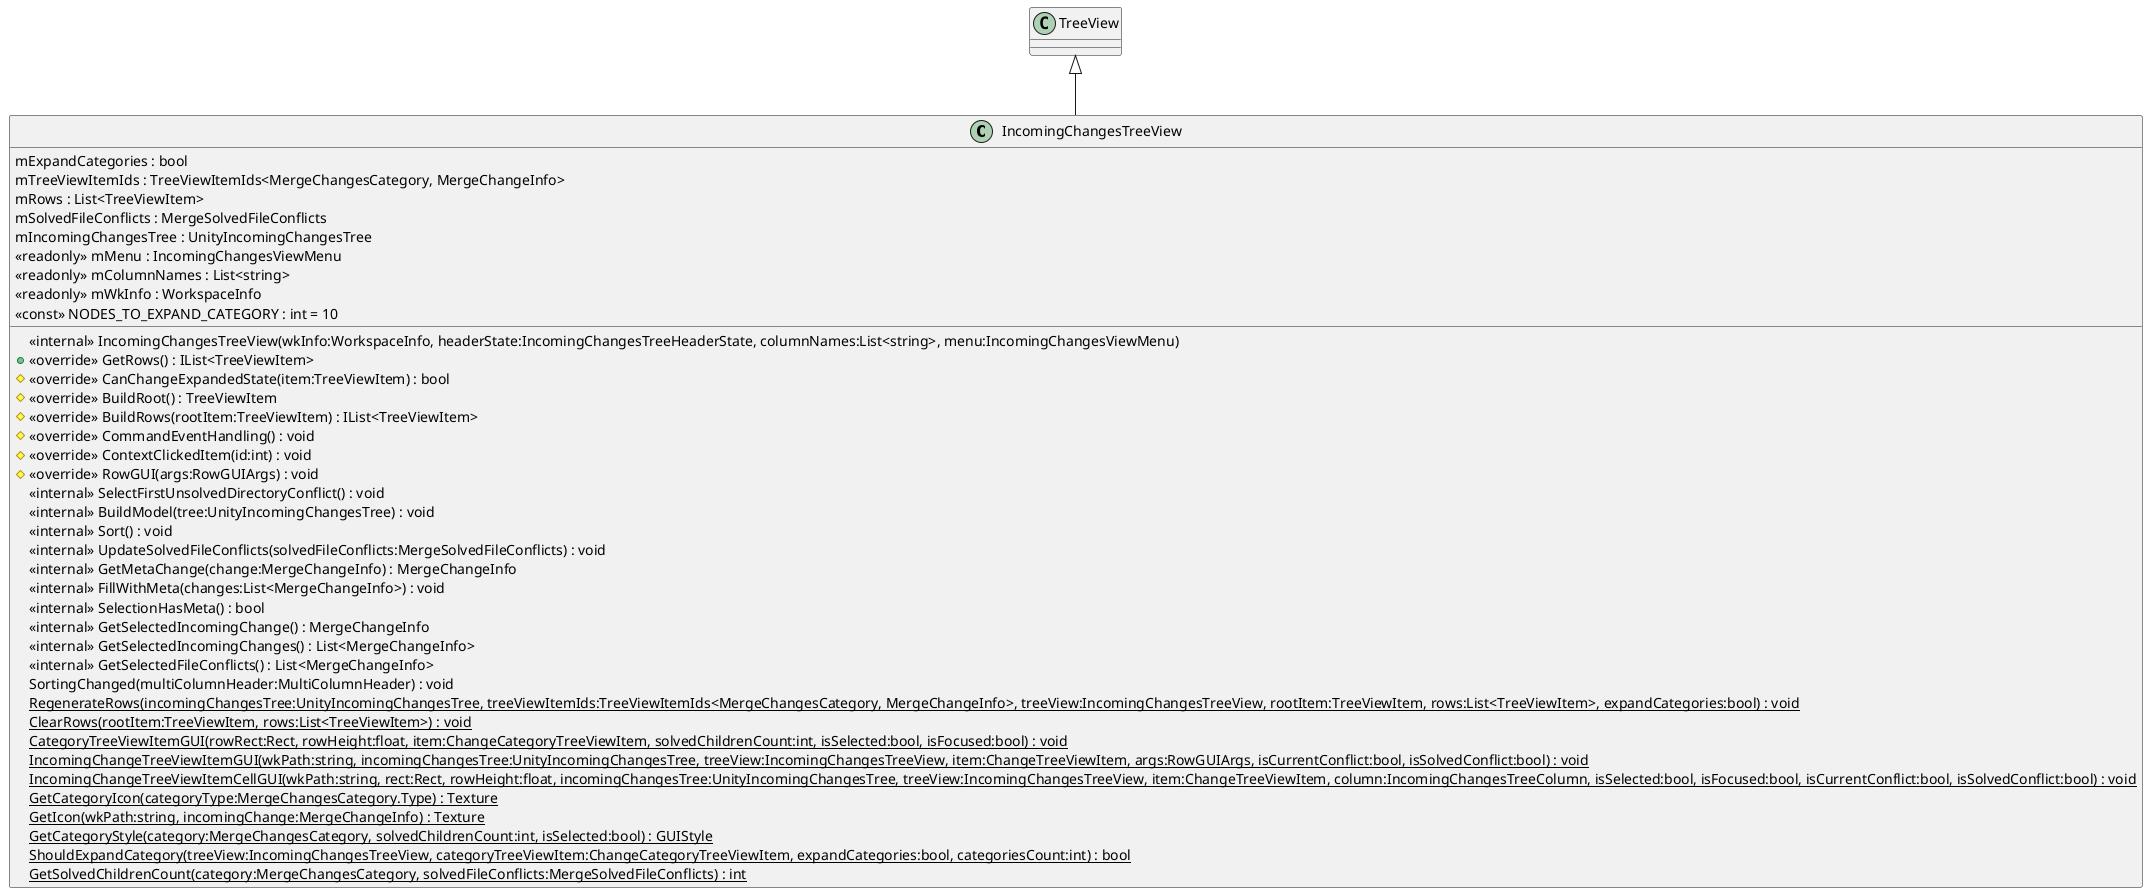@startuml
class IncomingChangesTreeView {
    <<internal>> IncomingChangesTreeView(wkInfo:WorkspaceInfo, headerState:IncomingChangesTreeHeaderState, columnNames:List<string>, menu:IncomingChangesViewMenu)
    + <<override>> GetRows() : IList<TreeViewItem>
    # <<override>> CanChangeExpandedState(item:TreeViewItem) : bool
    # <<override>> BuildRoot() : TreeViewItem
    # <<override>> BuildRows(rootItem:TreeViewItem) : IList<TreeViewItem>
    # <<override>> CommandEventHandling() : void
    # <<override>> ContextClickedItem(id:int) : void
    # <<override>> RowGUI(args:RowGUIArgs) : void
    <<internal>> SelectFirstUnsolvedDirectoryConflict() : void
    <<internal>> BuildModel(tree:UnityIncomingChangesTree) : void
    <<internal>> Sort() : void
    <<internal>> UpdateSolvedFileConflicts(solvedFileConflicts:MergeSolvedFileConflicts) : void
    <<internal>> GetMetaChange(change:MergeChangeInfo) : MergeChangeInfo
    <<internal>> FillWithMeta(changes:List<MergeChangeInfo>) : void
    <<internal>> SelectionHasMeta() : bool
    <<internal>> GetSelectedIncomingChange() : MergeChangeInfo
    <<internal>> GetSelectedIncomingChanges() : List<MergeChangeInfo>
    <<internal>> GetSelectedFileConflicts() : List<MergeChangeInfo>
    SortingChanged(multiColumnHeader:MultiColumnHeader) : void
    {static} RegenerateRows(incomingChangesTree:UnityIncomingChangesTree, treeViewItemIds:TreeViewItemIds<MergeChangesCategory, MergeChangeInfo>, treeView:IncomingChangesTreeView, rootItem:TreeViewItem, rows:List<TreeViewItem>, expandCategories:bool) : void
    {static} ClearRows(rootItem:TreeViewItem, rows:List<TreeViewItem>) : void
    {static} CategoryTreeViewItemGUI(rowRect:Rect, rowHeight:float, item:ChangeCategoryTreeViewItem, solvedChildrenCount:int, isSelected:bool, isFocused:bool) : void
    {static} IncomingChangeTreeViewItemGUI(wkPath:string, incomingChangesTree:UnityIncomingChangesTree, treeView:IncomingChangesTreeView, item:ChangeTreeViewItem, args:RowGUIArgs, isCurrentConflict:bool, isSolvedConflict:bool) : void
    {static} IncomingChangeTreeViewItemCellGUI(wkPath:string, rect:Rect, rowHeight:float, incomingChangesTree:UnityIncomingChangesTree, treeView:IncomingChangesTreeView, item:ChangeTreeViewItem, column:IncomingChangesTreeColumn, isSelected:bool, isFocused:bool, isCurrentConflict:bool, isSolvedConflict:bool) : void
    {static} GetCategoryIcon(categoryType:MergeChangesCategory.Type) : Texture
    {static} GetIcon(wkPath:string, incomingChange:MergeChangeInfo) : Texture
    {static} GetCategoryStyle(category:MergeChangesCategory, solvedChildrenCount:int, isSelected:bool) : GUIStyle
    {static} ShouldExpandCategory(treeView:IncomingChangesTreeView, categoryTreeViewItem:ChangeCategoryTreeViewItem, expandCategories:bool, categoriesCount:int) : bool
    {static} GetSolvedChildrenCount(category:MergeChangesCategory, solvedFileConflicts:MergeSolvedFileConflicts) : int
    mExpandCategories : bool
    mTreeViewItemIds : TreeViewItemIds<MergeChangesCategory, MergeChangeInfo>
    mRows : List<TreeViewItem>
    mSolvedFileConflicts : MergeSolvedFileConflicts
    mIncomingChangesTree : UnityIncomingChangesTree
    <<readonly>> mMenu : IncomingChangesViewMenu
    <<readonly>> mColumnNames : List<string>
    <<readonly>> mWkInfo : WorkspaceInfo
    <<const>> NODES_TO_EXPAND_CATEGORY : int = 10
}
TreeView <|-- IncomingChangesTreeView
@enduml
